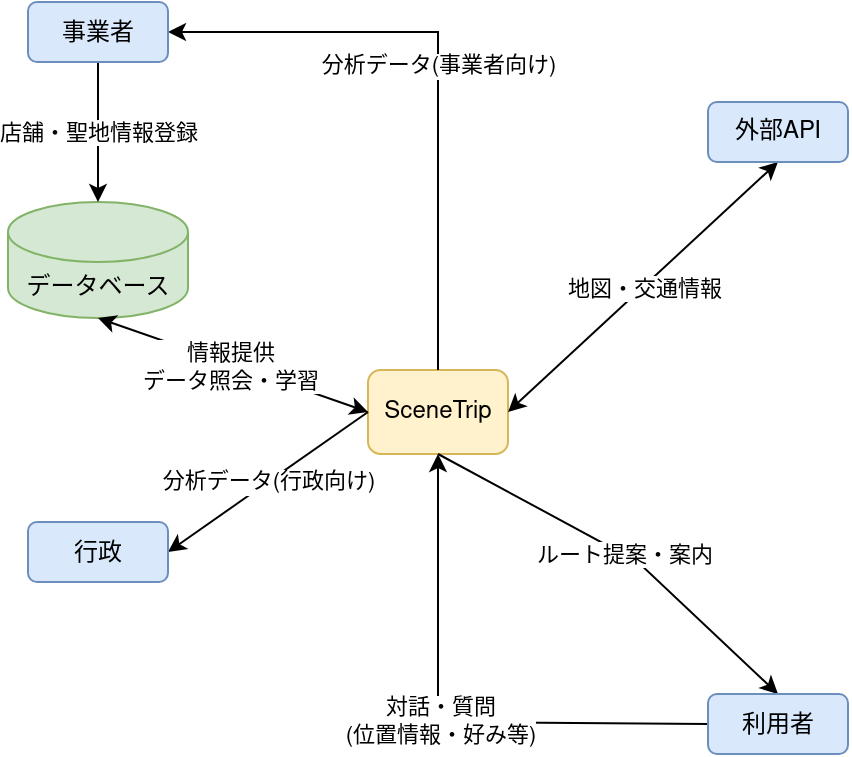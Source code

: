 <mxfile border="50" scale="3" compressed="false" locked="false" version="27.2.0">
  <diagram name="Blank" id="YmL12bMKpDGza6XwsDPr">
    <mxGraphModel dx="1844" dy="122" grid="1" gridSize="10" guides="1" tooltips="1" connect="1" arrows="1" fold="1" page="1" pageScale="1" pageWidth="430" pageHeight="430" background="none" math="1" shadow="0">
      <root>
        <mxCell id="X5NqExCQtvZxIxQ7pmgY-0" />
        <mxCell id="1" parent="X5NqExCQtvZxIxQ7pmgY-0" />
        <mxCell id="9TQWKPpuY63w6WXeoJ6Y-3" value="SceneTrip" style="rounded=1;whiteSpace=wrap;html=1;fillColor=#fff2cc;strokeColor=#d6b656;fontFamily=Nimbus Sans;" parent="1" vertex="1">
          <mxGeometry x="-670" y="624" width="70" height="42" as="geometry" />
        </mxCell>
        <mxCell id="9TQWKPpuY63w6WXeoJ6Y-5" value="データベース" style="shape=cylinder3;whiteSpace=wrap;html=1;boundedLbl=1;backgroundOutline=1;size=15;fillColor=#d5e8d4;strokeColor=#82b366;" parent="1" vertex="1">
          <mxGeometry x="-850" y="540" width="90" height="58" as="geometry" />
        </mxCell>
        <mxCell id="9TQWKPpuY63w6WXeoJ6Y-15" value="" style="endArrow=classic;html=1;rounded=0;exitX=0.5;exitY=1;exitDx=0;exitDy=0;entryX=0.5;entryY=0;entryDx=0;entryDy=0;entryPerimeter=0;" parent="1" source="y73NlEopzASggbsdGK2k-1" target="9TQWKPpuY63w6WXeoJ6Y-5" edge="1">
          <mxGeometry relative="1" as="geometry">
            <mxPoint x="-522.003" y="336" as="sourcePoint" />
            <mxPoint x="-438.23" y="431" as="targetPoint" />
          </mxGeometry>
        </mxCell>
        <mxCell id="9TQWKPpuY63w6WXeoJ6Y-16" value="店舗・聖地情報登録" style="edgeLabel;resizable=0;html=1;;align=center;verticalAlign=middle;" parent="9TQWKPpuY63w6WXeoJ6Y-15" connectable="0" vertex="1">
          <mxGeometry relative="1" as="geometry" />
        </mxCell>
        <mxCell id="9TQWKPpuY63w6WXeoJ6Y-29" value="" style="endArrow=classic;html=1;rounded=0;entryX=0.5;entryY=0;entryDx=0;entryDy=0;exitX=0.5;exitY=1;exitDx=0;exitDy=0;" parent="1" source="9TQWKPpuY63w6WXeoJ6Y-3" target="y73NlEopzASggbsdGK2k-3" edge="1">
          <mxGeometry relative="1" as="geometry">
            <mxPoint x="-560" y="780" as="sourcePoint" />
            <mxPoint x="-740" y="773" as="targetPoint" />
            <Array as="points">
              <mxPoint x="-535" y="720" />
            </Array>
          </mxGeometry>
        </mxCell>
        <mxCell id="9TQWKPpuY63w6WXeoJ6Y-30" value="ルート提案・案内" style="edgeLabel;resizable=0;html=1;;align=center;verticalAlign=middle;" parent="9TQWKPpuY63w6WXeoJ6Y-29" connectable="0" vertex="1">
          <mxGeometry relative="1" as="geometry" />
        </mxCell>
        <mxCell id="9TQWKPpuY63w6WXeoJ6Y-31" value="" style="endArrow=classic;html=1;rounded=0;exitX=1;exitY=0.5;exitDx=0;exitDy=0;entryX=0.5;entryY=1;entryDx=0;entryDy=0;startArrow=classic;startFill=1;" parent="1" source="9TQWKPpuY63w6WXeoJ6Y-3" target="y73NlEopzASggbsdGK2k-17" edge="1">
          <mxGeometry relative="1" as="geometry">
            <mxPoint x="-548" y="760" as="sourcePoint" />
            <mxPoint x="-790" y="590" as="targetPoint" />
          </mxGeometry>
        </mxCell>
        <mxCell id="9TQWKPpuY63w6WXeoJ6Y-32" value="地図・交通情報" style="edgeLabel;resizable=0;html=1;;align=center;verticalAlign=middle;" parent="9TQWKPpuY63w6WXeoJ6Y-31" connectable="0" vertex="1">
          <mxGeometry relative="1" as="geometry" />
        </mxCell>
        <mxCell id="9TQWKPpuY63w6WXeoJ6Y-36" value="" style="endArrow=classic;html=1;rounded=0;exitX=0;exitY=0.5;exitDx=0;exitDy=0;entryX=0.5;entryY=1;entryDx=0;entryDy=0;" parent="1" source="y73NlEopzASggbsdGK2k-3" target="9TQWKPpuY63w6WXeoJ6Y-3" edge="1">
          <mxGeometry relative="1" as="geometry">
            <mxPoint x="-740" y="803" as="sourcePoint" />
            <mxPoint x="-624" y="760" as="targetPoint" />
            <Array as="points">
              <mxPoint x="-635" y="800" />
            </Array>
          </mxGeometry>
        </mxCell>
        <mxCell id="9TQWKPpuY63w6WXeoJ6Y-37" value="対話・質問&lt;div&gt;(位置情報・好み等)&lt;/div&gt;" style="edgeLabel;resizable=0;html=1;;align=center;verticalAlign=middle;fontFamily=Nimbus Sans;" parent="9TQWKPpuY63w6WXeoJ6Y-36" connectable="0" vertex="1">
          <mxGeometry relative="1" as="geometry" />
        </mxCell>
        <mxCell id="9TQWKPpuY63w6WXeoJ6Y-39" value="" style="endArrow=classic;html=1;rounded=0;entryX=1;entryY=0.5;entryDx=0;entryDy=0;exitX=0.5;exitY=0;exitDx=0;exitDy=0;" parent="1" source="9TQWKPpuY63w6WXeoJ6Y-3" target="y73NlEopzASggbsdGK2k-1" edge="1">
          <mxGeometry relative="1" as="geometry">
            <mxPoint x="-493" y="778" as="sourcePoint" />
            <mxPoint x="-342" y="531" as="targetPoint" />
            <Array as="points">
              <mxPoint x="-635" y="455" />
            </Array>
          </mxGeometry>
        </mxCell>
        <mxCell id="9TQWKPpuY63w6WXeoJ6Y-40" value="分析データ(事業者向け)" style="edgeLabel;resizable=0;html=1;;align=center;verticalAlign=middle;fontFamily=Nimbus Sans;" parent="9TQWKPpuY63w6WXeoJ6Y-39" connectable="0" vertex="1">
          <mxGeometry relative="1" as="geometry" />
        </mxCell>
        <mxCell id="9TQWKPpuY63w6WXeoJ6Y-43" value="" style="endArrow=classic;html=1;rounded=0;entryX=1;entryY=0.5;entryDx=0;entryDy=0;exitX=0;exitY=0.5;exitDx=0;exitDy=0;" parent="1" source="9TQWKPpuY63w6WXeoJ6Y-3" target="y73NlEopzASggbsdGK2k-2" edge="1">
          <mxGeometry relative="1" as="geometry">
            <mxPoint x="-656" y="727" as="sourcePoint" />
            <mxPoint x="-670" y="620" as="targetPoint" />
          </mxGeometry>
        </mxCell>
        <mxCell id="9TQWKPpuY63w6WXeoJ6Y-44" value="分析データ(行政向け)" style="edgeLabel;resizable=0;html=1;;align=center;verticalAlign=middle;fontFamily=Nimbus Sans;" parent="9TQWKPpuY63w6WXeoJ6Y-43" connectable="0" vertex="1">
          <mxGeometry relative="1" as="geometry" />
        </mxCell>
        <mxCell id="y73NlEopzASggbsdGK2k-1" value="事業者" style="rounded=1;whiteSpace=wrap;html=1;fillColor=#dae8fc;strokeColor=#6c8ebf;" parent="1" vertex="1">
          <mxGeometry x="-840" y="440" width="70" height="30" as="geometry" />
        </mxCell>
        <mxCell id="y73NlEopzASggbsdGK2k-2" value="行政" style="rounded=1;whiteSpace=wrap;html=1;fillColor=#dae8fc;strokeColor=#6c8ebf;" parent="1" vertex="1">
          <mxGeometry x="-840" y="700" width="70" height="30" as="geometry" />
        </mxCell>
        <mxCell id="y73NlEopzASggbsdGK2k-3" value="利用者" style="rounded=1;whiteSpace=wrap;html=1;fillColor=#dae8fc;strokeColor=#6c8ebf;" parent="1" vertex="1">
          <mxGeometry x="-500" y="786" width="70" height="30" as="geometry" />
        </mxCell>
        <mxCell id="y73NlEopzASggbsdGK2k-14" value="" style="endArrow=classic;startArrow=classic;html=1;rounded=0;entryX=0.5;entryY=1;entryDx=0;entryDy=0;exitX=0;exitY=0.5;exitDx=0;exitDy=0;entryPerimeter=0;" parent="1" source="9TQWKPpuY63w6WXeoJ6Y-3" target="9TQWKPpuY63w6WXeoJ6Y-5" edge="1">
          <mxGeometry width="50" height="50" relative="1" as="geometry">
            <mxPoint x="-500" y="670" as="sourcePoint" />
            <mxPoint x="-450" y="620" as="targetPoint" />
          </mxGeometry>
        </mxCell>
        <mxCell id="y73NlEopzASggbsdGK2k-15" value="情報提供　&lt;div&gt;データ照会・学習&lt;/div&gt;" style="edgeLabel;html=1;align=center;verticalAlign=middle;resizable=0;points=[];" parent="y73NlEopzASggbsdGK2k-14" vertex="1" connectable="0">
          <mxGeometry x="0.018" y="1" relative="1" as="geometry">
            <mxPoint as="offset" />
          </mxGeometry>
        </mxCell>
        <mxCell id="y73NlEopzASggbsdGK2k-17" value="外部API" style="rounded=1;whiteSpace=wrap;html=1;fillColor=#dae8fc;strokeColor=#6c8ebf;fontFamily=Nimbus Sans;" parent="1" vertex="1">
          <mxGeometry x="-500" y="490" width="70" height="30" as="geometry" />
        </mxCell>
      </root>
    </mxGraphModel>
  </diagram>
</mxfile>
